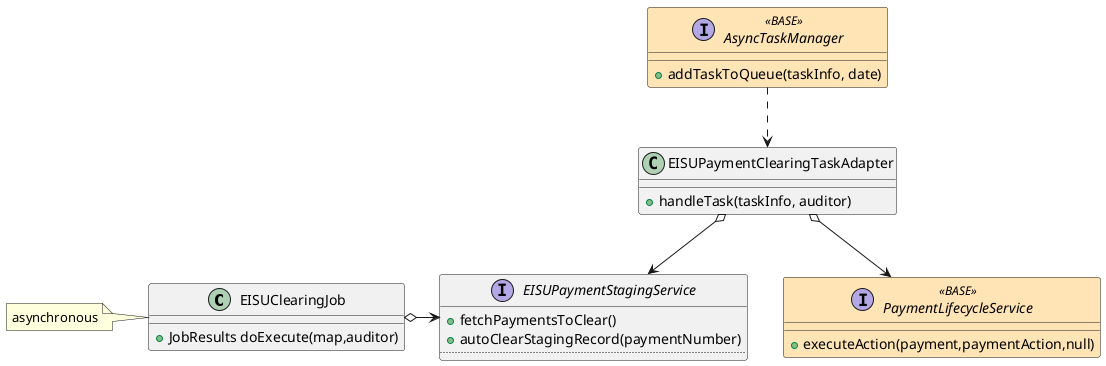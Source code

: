 @startuml

class EISUClearingJob {
+JobResults doExecute(map,auditor)
}
note "asynchronous" as S
S . EISUClearingJob

interface EISUPaymentStagingService {
+fetchPaymentsToClear()
+autoClearStagingRecord(paymentNumber)
....
}

EISUClearingJob o-> EISUPaymentStagingService

interface AsyncTaskManager <<BASE>> #moccasin{
+addTaskToQueue(taskInfo, date)
}

class EISUPaymentClearingTaskAdapter {
+handleTask(taskInfo, auditor)
}

AsyncTaskManager ..> EISUPaymentClearingTaskAdapter

interface PaymentLifecycleService <<BASE>> #moccasin {
+executeAction(payment,paymentAction,null)
}

EISUPaymentClearingTaskAdapter o--> PaymentLifecycleService
EISUPaymentClearingTaskAdapter o--> EISUPaymentStagingService
@enduml